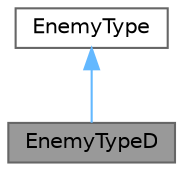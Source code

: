 digraph "EnemyTypeD"
{
 // LATEX_PDF_SIZE
  bgcolor="transparent";
  edge [fontname=Helvetica,fontsize=10,labelfontname=Helvetica,labelfontsize=10];
  node [fontname=Helvetica,fontsize=10,shape=box,height=0.2,width=0.4];
  Node1 [id="Node000001",label="EnemyTypeD",height=0.2,width=0.4,color="gray40", fillcolor="grey60", style="filled", fontcolor="black",tooltip="EnemyTypeD.h."];
  Node2 -> Node1 [id="edge1_Node000001_Node000002",dir="back",color="steelblue1",style="solid",tooltip=" "];
  Node2 [id="Node000002",label="EnemyType",height=0.2,width=0.4,color="gray40", fillcolor="white", style="filled",URL="$class_enemy_type.html",tooltip="The base class for different types of enemies in the game."];
}
